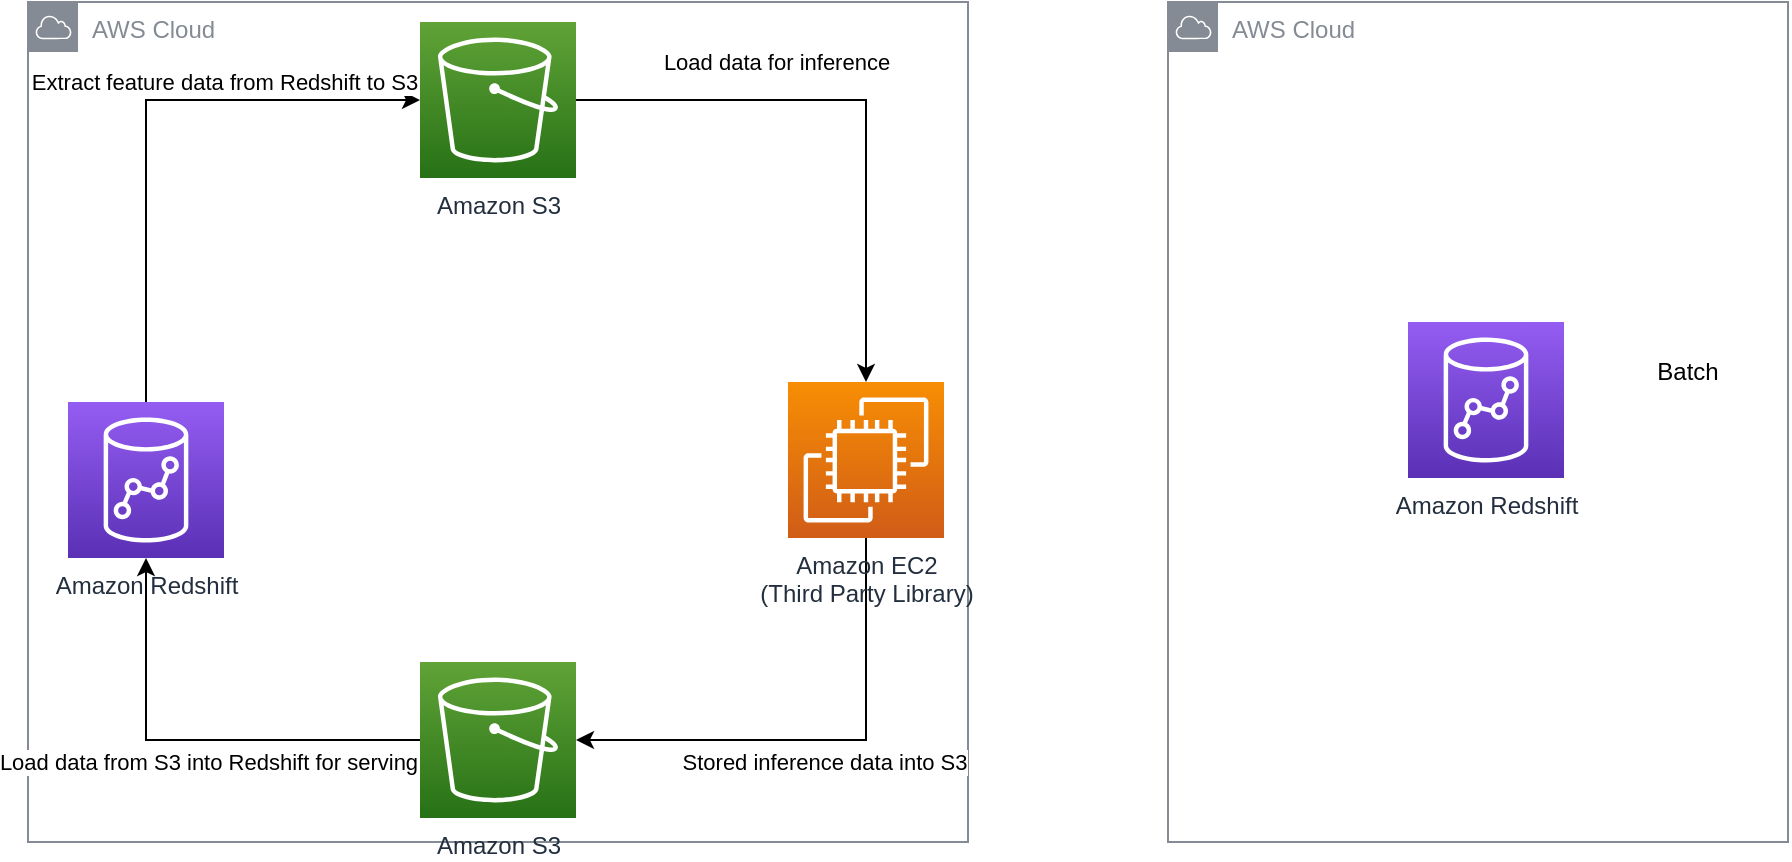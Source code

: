 <mxfile version="18.1.1" type="github">
  <diagram id="Rji8ETgTCMCbWa1Z-_JV" name="Page-1">
    <mxGraphModel dx="1042" dy="564" grid="1" gridSize="10" guides="1" tooltips="1" connect="1" arrows="1" fold="1" page="1" pageScale="1" pageWidth="827" pageHeight="1169" math="0" shadow="0">
      <root>
        <mxCell id="0" />
        <mxCell id="1" parent="0" />
        <mxCell id="vgL4KLfLdMHprWNpZJWw-1" value="AWS Cloud" style="sketch=0;outlineConnect=0;gradientColor=none;html=1;whiteSpace=wrap;fontSize=12;fontStyle=0;shape=mxgraph.aws4.group;grIcon=mxgraph.aws4.group_aws_cloud;strokeColor=#858B94;fillColor=none;verticalAlign=top;align=left;spacingLeft=30;fontColor=#858B94;dashed=0;" parent="1" vertex="1">
          <mxGeometry x="40" y="150" width="470" height="420" as="geometry" />
        </mxCell>
        <mxCell id="vgL4KLfLdMHprWNpZJWw-6" style="edgeStyle=orthogonalEdgeStyle;rounded=0;orthogonalLoop=1;jettySize=auto;html=1;exitX=0.5;exitY=0;exitDx=0;exitDy=0;exitPerimeter=0;entryX=0;entryY=0.5;entryDx=0;entryDy=0;entryPerimeter=0;" parent="1" source="vgL4KLfLdMHprWNpZJWw-2" target="vgL4KLfLdMHprWNpZJWw-3" edge="1">
          <mxGeometry relative="1" as="geometry" />
        </mxCell>
        <mxCell id="Z9n2ajyJRsNvPlmvLn_6-1" value="Extract feature data from Redshift to S3" style="edgeLabel;html=1;align=center;verticalAlign=middle;resizable=0;points=[];" vertex="1" connectable="0" parent="vgL4KLfLdMHprWNpZJWw-6">
          <mxGeometry x="-0.208" y="2" relative="1" as="geometry">
            <mxPoint x="41" y="-46" as="offset" />
          </mxGeometry>
        </mxCell>
        <mxCell id="vgL4KLfLdMHprWNpZJWw-2" value="Amazon Redshift" style="sketch=0;points=[[0,0,0],[0.25,0,0],[0.5,0,0],[0.75,0,0],[1,0,0],[0,1,0],[0.25,1,0],[0.5,1,0],[0.75,1,0],[1,1,0],[0,0.25,0],[0,0.5,0],[0,0.75,0],[1,0.25,0],[1,0.5,0],[1,0.75,0]];outlineConnect=0;fontColor=#232F3E;gradientColor=#945DF2;gradientDirection=north;fillColor=#5A30B5;strokeColor=#ffffff;dashed=0;verticalLabelPosition=bottom;verticalAlign=top;align=center;html=1;fontSize=12;fontStyle=0;aspect=fixed;shape=mxgraph.aws4.resourceIcon;resIcon=mxgraph.aws4.redshift;" parent="1" vertex="1">
          <mxGeometry x="60" y="350" width="78" height="78" as="geometry" />
        </mxCell>
        <mxCell id="vgL4KLfLdMHprWNpZJWw-7" style="edgeStyle=orthogonalEdgeStyle;rounded=0;orthogonalLoop=1;jettySize=auto;html=1;exitX=1;exitY=0.5;exitDx=0;exitDy=0;exitPerimeter=0;" parent="1" source="vgL4KLfLdMHprWNpZJWw-3" target="vgL4KLfLdMHprWNpZJWw-5" edge="1">
          <mxGeometry relative="1" as="geometry" />
        </mxCell>
        <mxCell id="Z9n2ajyJRsNvPlmvLn_6-2" value="Load data for inference" style="edgeLabel;html=1;align=center;verticalAlign=middle;resizable=0;points=[];" vertex="1" connectable="0" parent="vgL4KLfLdMHprWNpZJWw-7">
          <mxGeometry x="-0.049" y="2" relative="1" as="geometry">
            <mxPoint x="-36" y="-17" as="offset" />
          </mxGeometry>
        </mxCell>
        <mxCell id="vgL4KLfLdMHprWNpZJWw-3" value="Amazon S3" style="sketch=0;points=[[0,0,0],[0.25,0,0],[0.5,0,0],[0.75,0,0],[1,0,0],[0,1,0],[0.25,1,0],[0.5,1,0],[0.75,1,0],[1,1,0],[0,0.25,0],[0,0.5,0],[0,0.75,0],[1,0.25,0],[1,0.5,0],[1,0.75,0]];outlineConnect=0;fontColor=#232F3E;gradientColor=#60A337;gradientDirection=north;fillColor=#277116;strokeColor=#ffffff;dashed=0;verticalLabelPosition=bottom;verticalAlign=top;align=center;html=1;fontSize=12;fontStyle=0;aspect=fixed;shape=mxgraph.aws4.resourceIcon;resIcon=mxgraph.aws4.s3;" parent="1" vertex="1">
          <mxGeometry x="236" y="160" width="78" height="78" as="geometry" />
        </mxCell>
        <mxCell id="vgL4KLfLdMHprWNpZJWw-9" style="edgeStyle=orthogonalEdgeStyle;rounded=0;orthogonalLoop=1;jettySize=auto;html=1;" parent="1" source="vgL4KLfLdMHprWNpZJWw-4" target="vgL4KLfLdMHprWNpZJWw-2" edge="1">
          <mxGeometry relative="1" as="geometry" />
        </mxCell>
        <mxCell id="Z9n2ajyJRsNvPlmvLn_6-4" value="Load data from S3 into Redshift for serving" style="edgeLabel;html=1;align=center;verticalAlign=middle;resizable=0;points=[];" vertex="1" connectable="0" parent="vgL4KLfLdMHprWNpZJWw-9">
          <mxGeometry x="-0.325" y="-2" relative="1" as="geometry">
            <mxPoint x="-29" y="13" as="offset" />
          </mxGeometry>
        </mxCell>
        <mxCell id="vgL4KLfLdMHprWNpZJWw-4" value="Amazon S3" style="sketch=0;points=[[0,0,0],[0.25,0,0],[0.5,0,0],[0.75,0,0],[1,0,0],[0,1,0],[0.25,1,0],[0.5,1,0],[0.75,1,0],[1,1,0],[0,0.25,0],[0,0.5,0],[0,0.75,0],[1,0.25,0],[1,0.5,0],[1,0.75,0]];outlineConnect=0;fontColor=#232F3E;gradientColor=#60A337;gradientDirection=north;fillColor=#277116;strokeColor=#ffffff;dashed=0;verticalLabelPosition=bottom;verticalAlign=top;align=center;html=1;fontSize=12;fontStyle=0;aspect=fixed;shape=mxgraph.aws4.resourceIcon;resIcon=mxgraph.aws4.s3;" parent="1" vertex="1">
          <mxGeometry x="236" y="480" width="78" height="78" as="geometry" />
        </mxCell>
        <mxCell id="vgL4KLfLdMHprWNpZJWw-8" style="edgeStyle=orthogonalEdgeStyle;rounded=0;orthogonalLoop=1;jettySize=auto;html=1;exitX=0.5;exitY=1;exitDx=0;exitDy=0;exitPerimeter=0;entryX=1;entryY=0.5;entryDx=0;entryDy=0;entryPerimeter=0;" parent="1" source="vgL4KLfLdMHprWNpZJWw-5" target="vgL4KLfLdMHprWNpZJWw-4" edge="1">
          <mxGeometry relative="1" as="geometry" />
        </mxCell>
        <mxCell id="Z9n2ajyJRsNvPlmvLn_6-3" value="Stored inference data into S3" style="edgeLabel;html=1;align=center;verticalAlign=middle;resizable=0;points=[];" vertex="1" connectable="0" parent="vgL4KLfLdMHprWNpZJWw-8">
          <mxGeometry x="-0.008" y="3" relative="1" as="geometry">
            <mxPoint y="8" as="offset" />
          </mxGeometry>
        </mxCell>
        <mxCell id="vgL4KLfLdMHprWNpZJWw-5" value="Amazon EC2&lt;br&gt;(Third Party Library)" style="sketch=0;points=[[0,0,0],[0.25,0,0],[0.5,0,0],[0.75,0,0],[1,0,0],[0,1,0],[0.25,1,0],[0.5,1,0],[0.75,1,0],[1,1,0],[0,0.25,0],[0,0.5,0],[0,0.75,0],[1,0.25,0],[1,0.5,0],[1,0.75,0]];outlineConnect=0;fontColor=#232F3E;gradientColor=#F78E04;gradientDirection=north;fillColor=#D05C17;strokeColor=#ffffff;dashed=0;verticalLabelPosition=bottom;verticalAlign=top;align=center;html=1;fontSize=12;fontStyle=0;aspect=fixed;shape=mxgraph.aws4.resourceIcon;resIcon=mxgraph.aws4.ec2;" parent="1" vertex="1">
          <mxGeometry x="420" y="340" width="78" height="78" as="geometry" />
        </mxCell>
        <mxCell id="Z9n2ajyJRsNvPlmvLn_6-5" value="AWS Cloud" style="sketch=0;outlineConnect=0;gradientColor=none;html=1;whiteSpace=wrap;fontSize=12;fontStyle=0;shape=mxgraph.aws4.group;grIcon=mxgraph.aws4.group_aws_cloud;strokeColor=#858B94;fillColor=none;verticalAlign=top;align=left;spacingLeft=30;fontColor=#858B94;dashed=0;" vertex="1" parent="1">
          <mxGeometry x="610" y="150" width="310" height="420" as="geometry" />
        </mxCell>
        <mxCell id="Z9n2ajyJRsNvPlmvLn_6-6" value="Amazon Redshift" style="sketch=0;points=[[0,0,0],[0.25,0,0],[0.5,0,0],[0.75,0,0],[1,0,0],[0,1,0],[0.25,1,0],[0.5,1,0],[0.75,1,0],[1,1,0],[0,0.25,0],[0,0.5,0],[0,0.75,0],[1,0.25,0],[1,0.5,0],[1,0.75,0]];outlineConnect=0;fontColor=#232F3E;gradientColor=#945DF2;gradientDirection=north;fillColor=#5A30B5;strokeColor=#ffffff;dashed=0;verticalLabelPosition=bottom;verticalAlign=top;align=center;html=1;fontSize=12;fontStyle=0;aspect=fixed;shape=mxgraph.aws4.resourceIcon;resIcon=mxgraph.aws4.redshift;" vertex="1" parent="1">
          <mxGeometry x="730" y="310" width="78" height="78" as="geometry" />
        </mxCell>
        <mxCell id="Z9n2ajyJRsNvPlmvLn_6-7" value="Batch" style="text;html=1;strokeColor=none;fillColor=none;align=center;verticalAlign=middle;whiteSpace=wrap;rounded=0;" vertex="1" parent="1">
          <mxGeometry x="840" y="320" width="60" height="30" as="geometry" />
        </mxCell>
      </root>
    </mxGraphModel>
  </diagram>
</mxfile>
